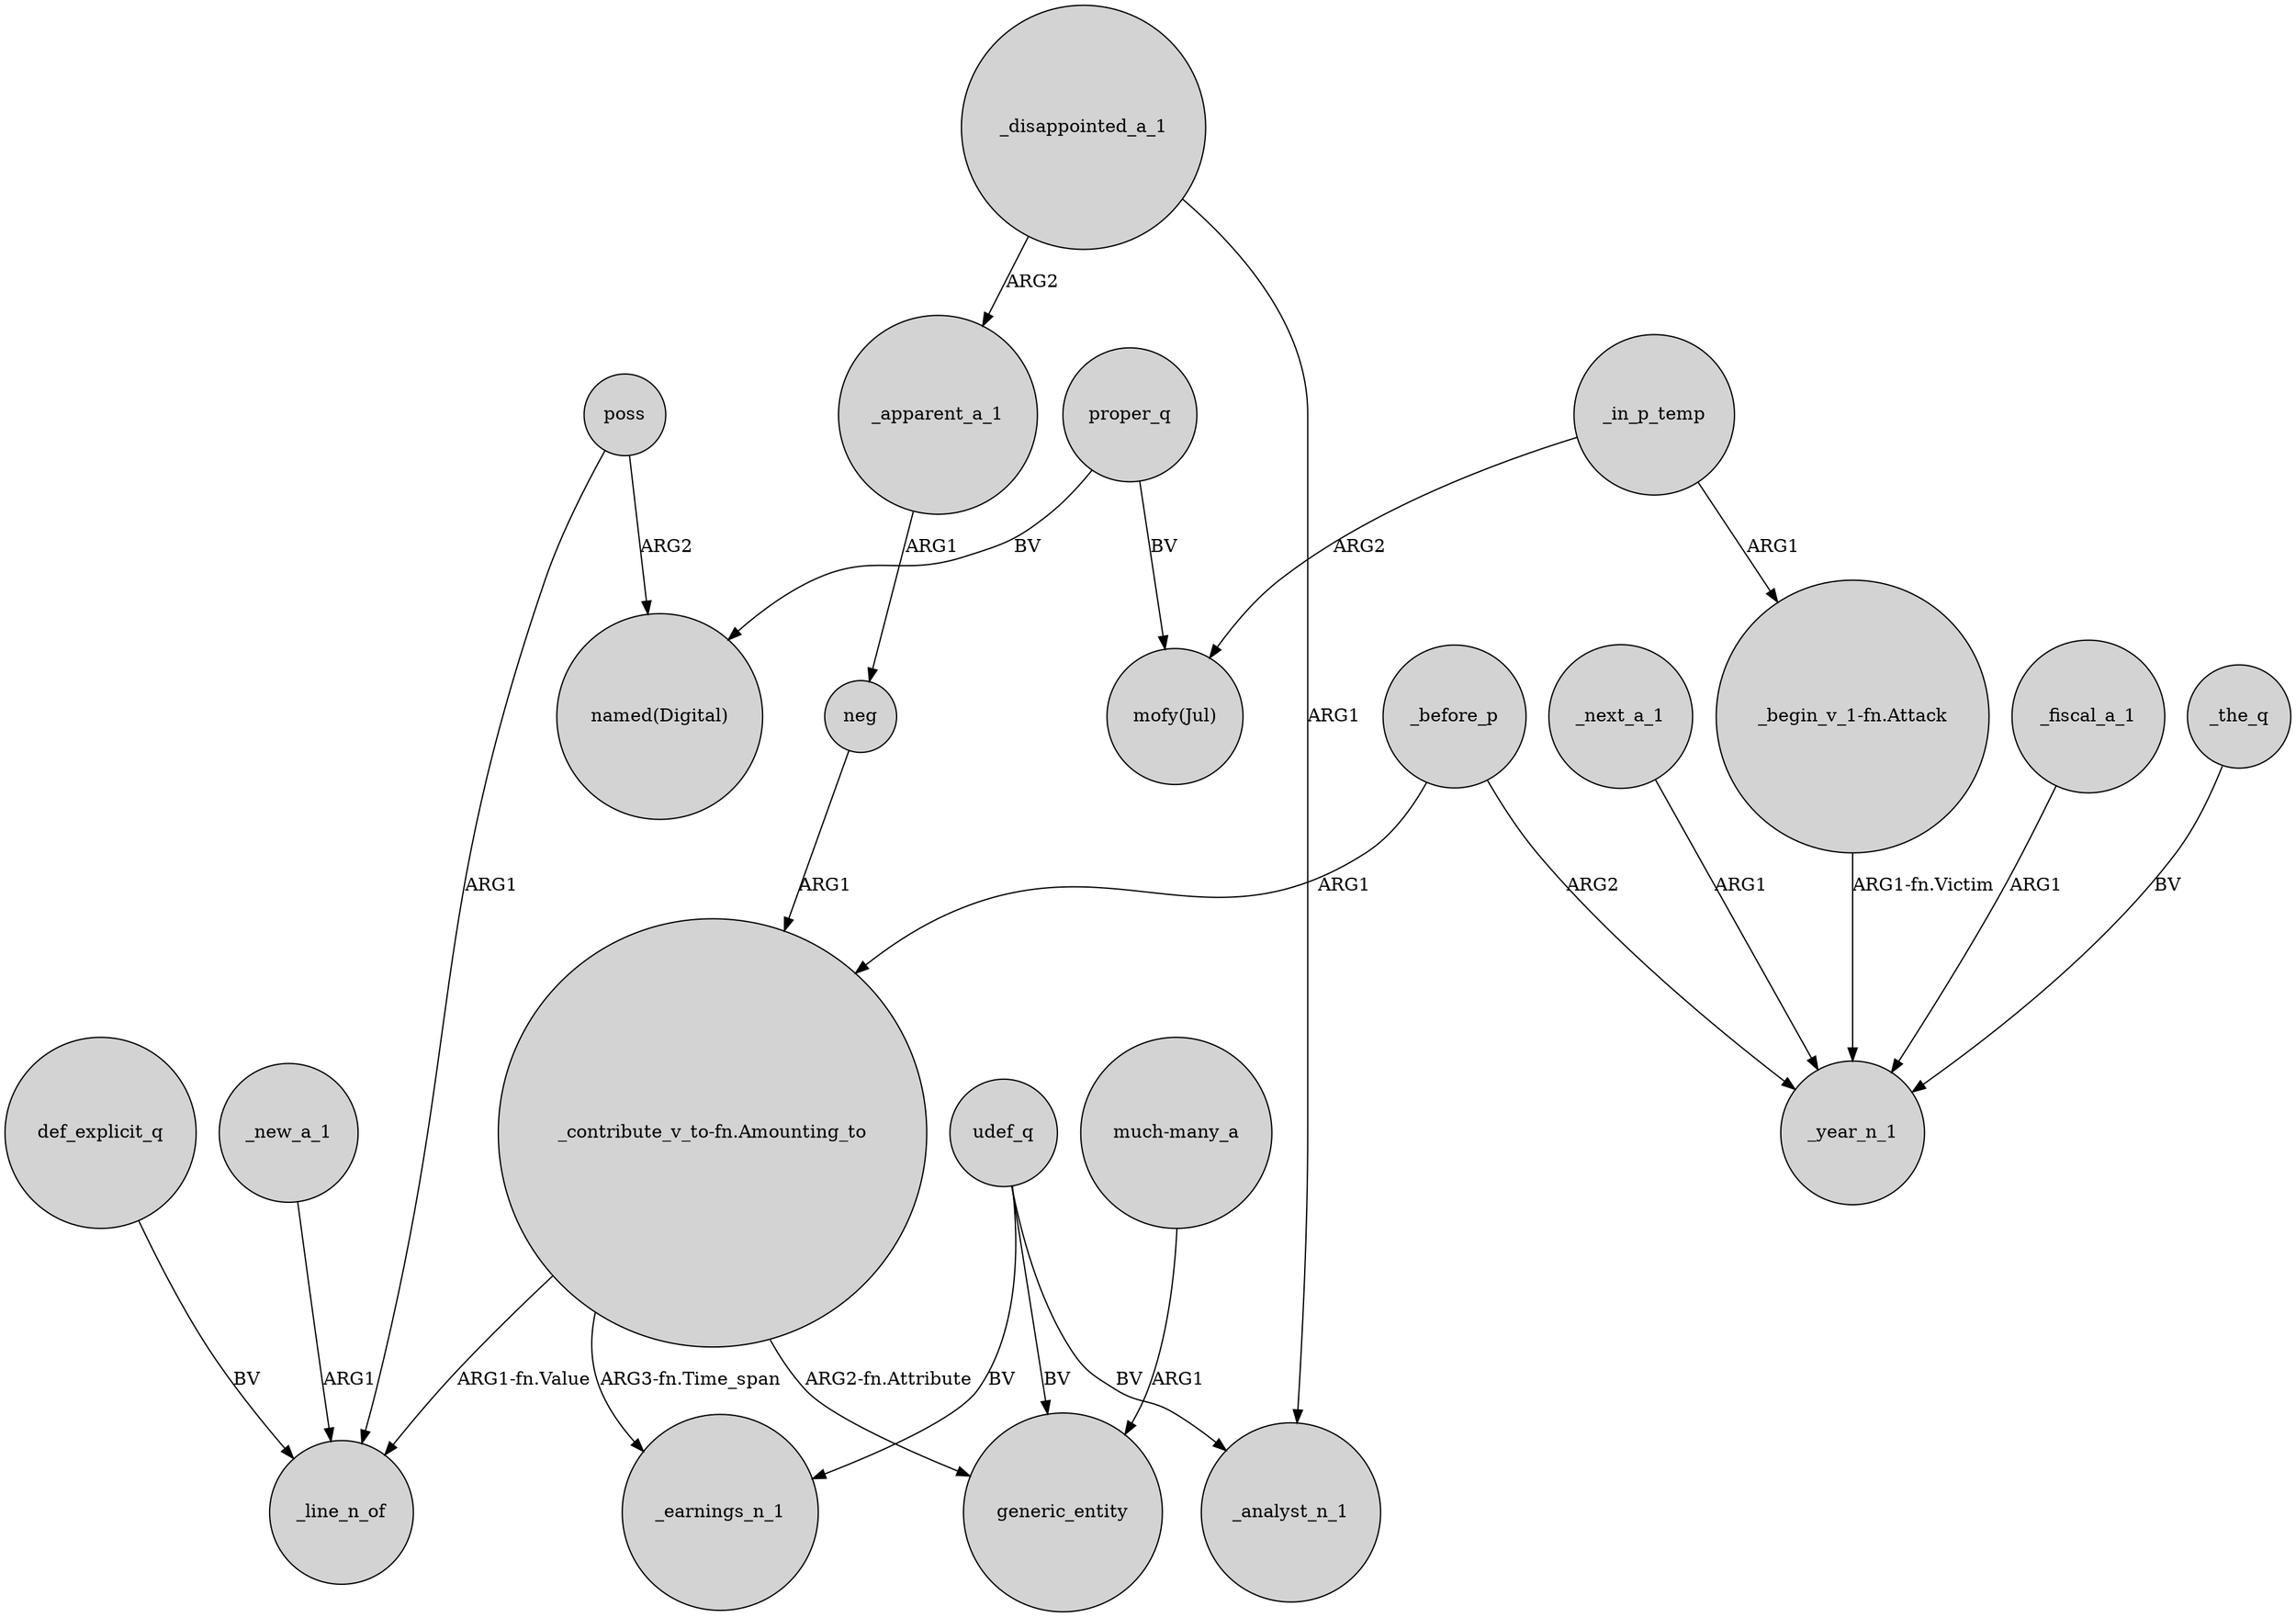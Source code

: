 digraph {
	node [shape=circle style=filled]
	_in_p_temp -> "mofy(Jul)" [label=ARG2]
	def_explicit_q -> _line_n_of [label=BV]
	"_contribute_v_to-fn.Amounting_to" -> _line_n_of [label="ARG1-fn.Value"]
	_in_p_temp -> "_begin_v_1-fn.Attack" [label=ARG1]
	"_contribute_v_to-fn.Amounting_to" -> generic_entity [label="ARG2-fn.Attribute"]
	udef_q -> _analyst_n_1 [label=BV]
	"_contribute_v_to-fn.Amounting_to" -> _earnings_n_1 [label="ARG3-fn.Time_span"]
	_fiscal_a_1 -> _year_n_1 [label=ARG1]
	_before_p -> "_contribute_v_to-fn.Amounting_to" [label=ARG1]
	_disappointed_a_1 -> _analyst_n_1 [label=ARG1]
	neg -> "_contribute_v_to-fn.Amounting_to" [label=ARG1]
	udef_q -> generic_entity [label=BV]
	_before_p -> _year_n_1 [label=ARG2]
	proper_q -> "named(Digital)" [label=BV]
	_new_a_1 -> _line_n_of [label=ARG1]
	udef_q -> _earnings_n_1 [label=BV]
	"much-many_a" -> generic_entity [label=ARG1]
	_the_q -> _year_n_1 [label=BV]
	_apparent_a_1 -> neg [label=ARG1]
	_disappointed_a_1 -> _apparent_a_1 [label=ARG2]
	"_begin_v_1-fn.Attack" -> _year_n_1 [label="ARG1-fn.Victim"]
	poss -> _line_n_of [label=ARG1]
	poss -> "named(Digital)" [label=ARG2]
	proper_q -> "mofy(Jul)" [label=BV]
	_next_a_1 -> _year_n_1 [label=ARG1]
}
